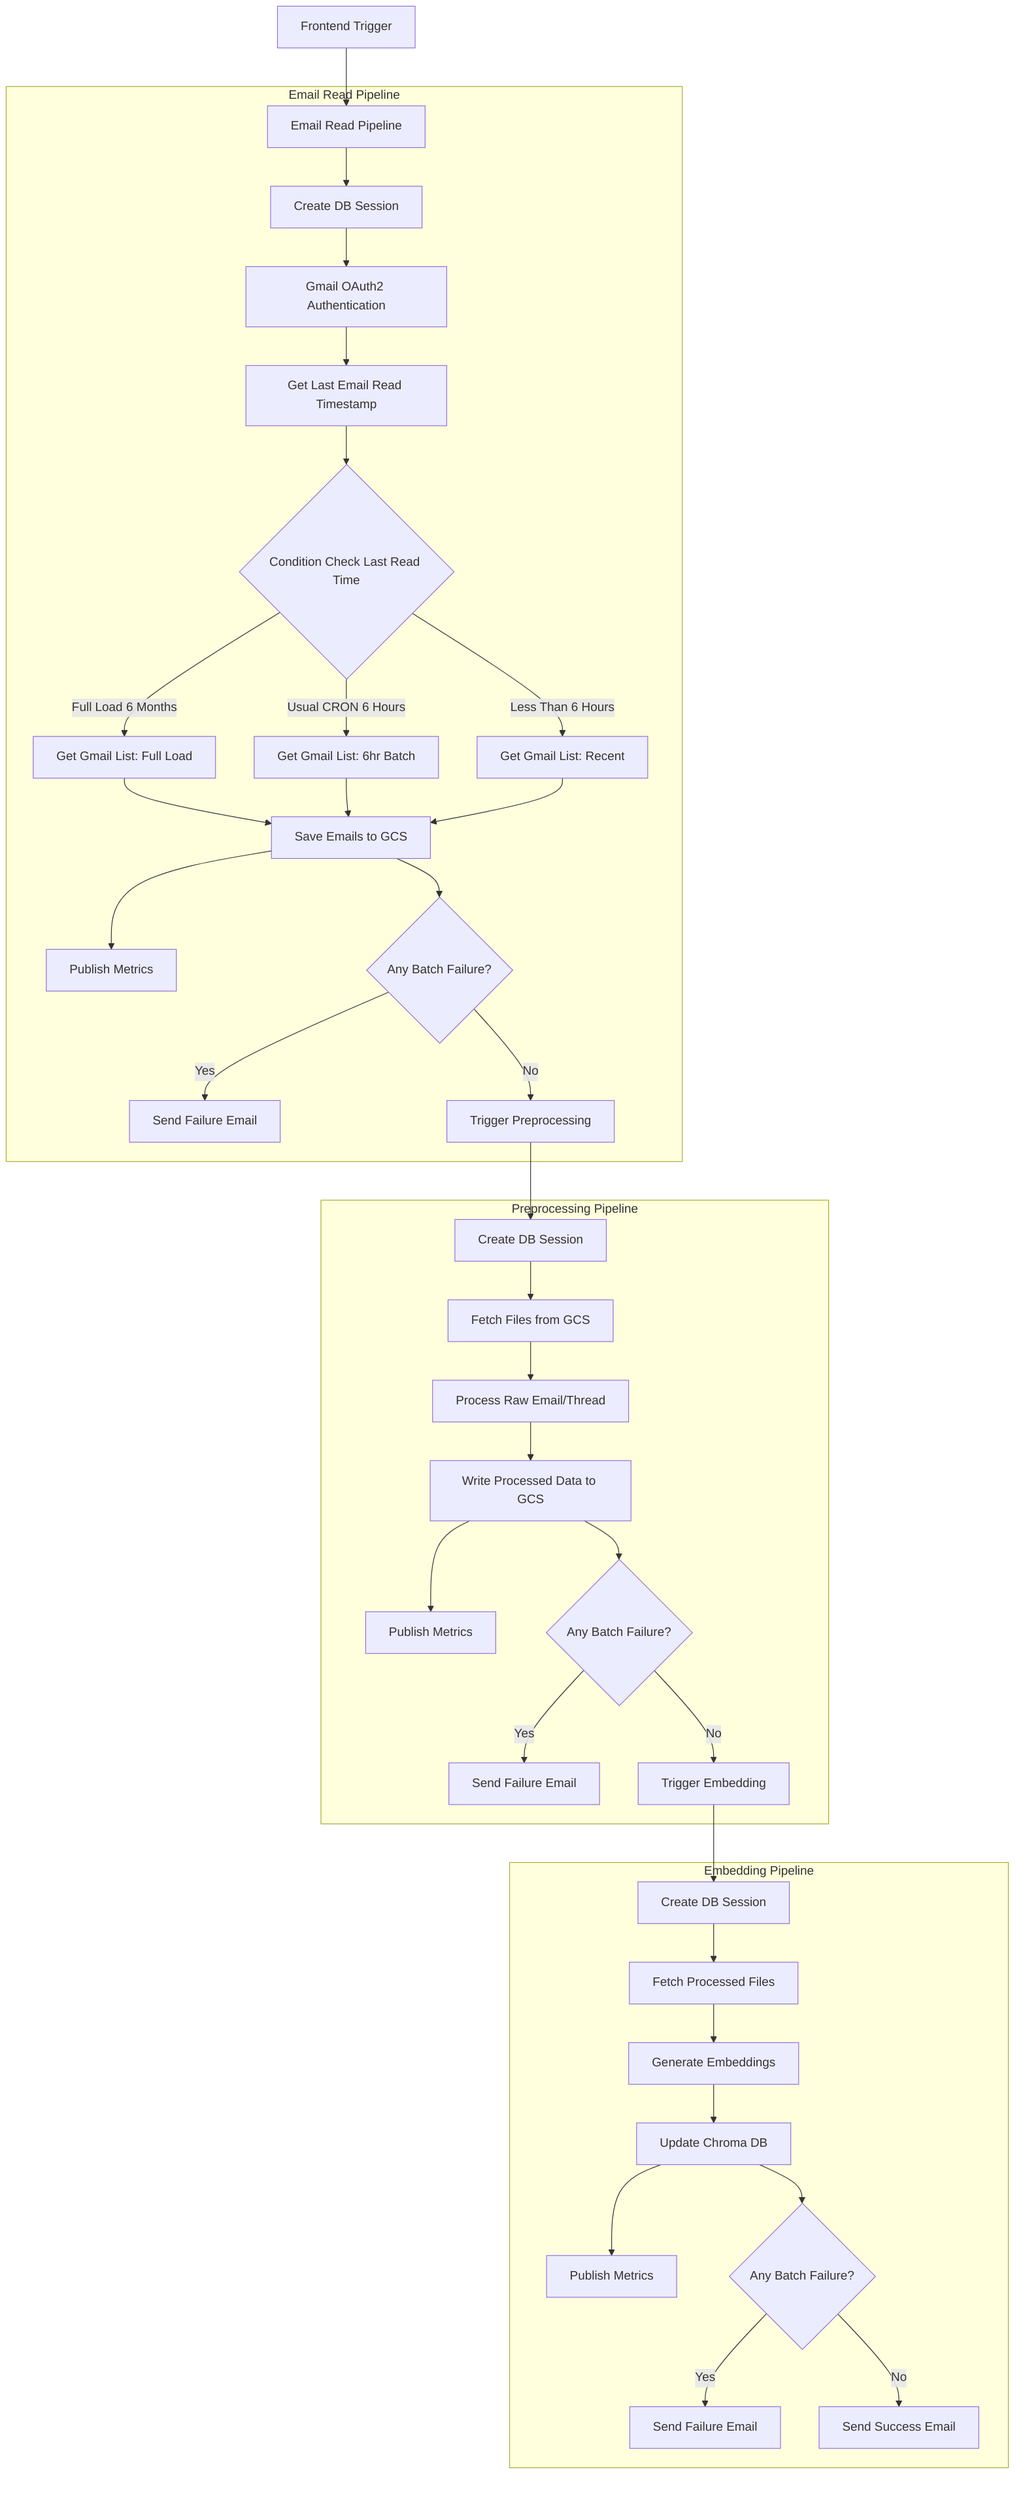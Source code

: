 graph TD
A[Frontend Trigger] --> B[Email Read Pipeline]

    subgraph Email Read Pipeline
        B --> C[Create DB Session]
        C --> D[Gmail OAuth2 Authentication]
        D --> E[Get Last Email Read Timestamp]
        E --> F{Condition Check Last Read Time}
        F -->|Full Load 6 Months| G[Get Gmail List: Full Load]
        F -->|Usual CRON 6 Hours| H[Get Gmail List: 6hr Batch]
        F -->|Less Than 6 Hours| I[Get Gmail List: Recent]
        G --> J[Save Emails to GCS]
        H --> J
        I --> J
        J --> K[Publish Metrics]
        J --> L{Any Batch Failure?}
        L -->|Yes| M[Send Failure Email]
        L -->|No| N[Trigger Preprocessing]
    end

    subgraph Preprocessing Pipeline
        N --> O[Create DB Session]
        O --> P[Fetch Files from GCS]
        P --> Q[Process Raw Email/Thread]
        Q --> R[Write Processed Data to GCS]
        R --> S[Publish Metrics]
        R --> T{Any Batch Failure?}
        T -->|Yes| U[Send Failure Email]
        T -->|No| V[Trigger Embedding]
    end

    subgraph Embedding Pipeline
        V --> W[Create DB Session]
        W --> X[Fetch Processed Files]
        X --> Y[Generate Embeddings]
        Y --> Z[Update Chroma DB]
        Z --> AA[Publish Metrics]
        Z --> AB{Any Batch Failure?}
        AB -->|Yes| AC[Send Failure Email]
        AB -->|No| AD[Send Success Email]
    end